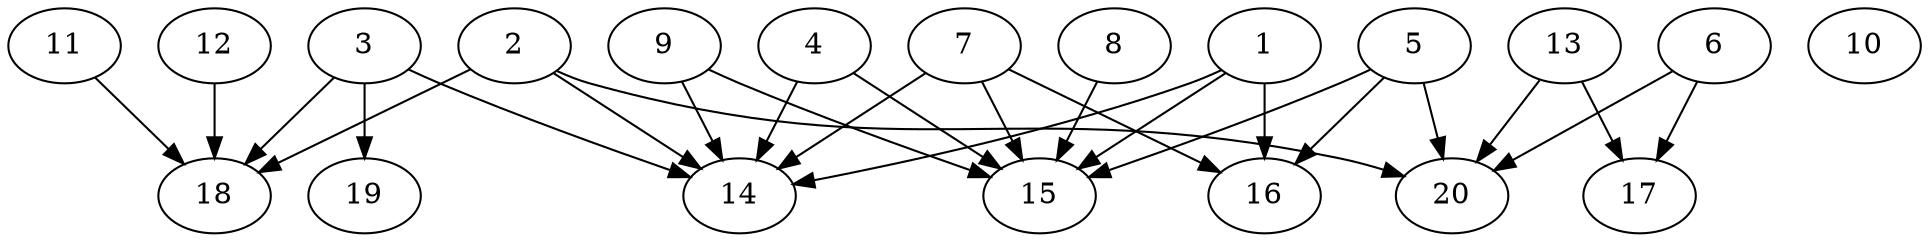 // DAG automatically generated by daggen at Thu Oct  3 13:58:42 2019
// ./daggen --dot -n 20 --ccr 0.4 --fat 0.9 --regular 0.5 --density 0.5 --mindata 5242880 --maxdata 52428800 
digraph G {
  1 [size="45137920", alpha="0.05", expect_size="18055168"] 
  1 -> 14 [size ="18055168"]
  1 -> 15 [size ="18055168"]
  1 -> 16 [size ="18055168"]
  2 [size="84623360", alpha="0.19", expect_size="33849344"] 
  2 -> 14 [size ="33849344"]
  2 -> 18 [size ="33849344"]
  2 -> 20 [size ="33849344"]
  3 [size="77852160", alpha="0.10", expect_size="31140864"] 
  3 -> 14 [size ="31140864"]
  3 -> 18 [size ="31140864"]
  3 -> 19 [size ="31140864"]
  4 [size="30333440", alpha="0.11", expect_size="12133376"] 
  4 -> 14 [size ="12133376"]
  4 -> 15 [size ="12133376"]
  5 [size="37038080", alpha="0.18", expect_size="14815232"] 
  5 -> 15 [size ="14815232"]
  5 -> 16 [size ="14815232"]
  5 -> 20 [size ="14815232"]
  6 [size="35197440", alpha="0.04", expect_size="14078976"] 
  6 -> 17 [size ="14078976"]
  6 -> 20 [size ="14078976"]
  7 [size="34368000", alpha="0.17", expect_size="13747200"] 
  7 -> 14 [size ="13747200"]
  7 -> 15 [size ="13747200"]
  7 -> 16 [size ="13747200"]
  8 [size="118538240", alpha="0.12", expect_size="47415296"] 
  8 -> 15 [size ="47415296"]
  9 [size="24412160", alpha="0.06", expect_size="9764864"] 
  9 -> 14 [size ="9764864"]
  9 -> 15 [size ="9764864"]
  10 [size="96371200", alpha="0.15", expect_size="38548480"] 
  11 [size="120819200", alpha="0.16", expect_size="48327680"] 
  11 -> 18 [size ="48327680"]
  12 [size="34314240", alpha="0.09", expect_size="13725696"] 
  12 -> 18 [size ="13725696"]
  13 [size="29785600", alpha="0.20", expect_size="11914240"] 
  13 -> 17 [size ="11914240"]
  13 -> 20 [size ="11914240"]
  14 [size="89930240", alpha="0.06", expect_size="35972096"] 
  15 [size="39621120", alpha="0.10", expect_size="15848448"] 
  16 [size="28771840", alpha="0.18", expect_size="11508736"] 
  17 [size="51673600", alpha="0.13", expect_size="20669440"] 
  18 [size="34257920", alpha="0.09", expect_size="13703168"] 
  19 [size="107289600", alpha="0.10", expect_size="42915840"] 
  20 [size="25602560", alpha="0.13", expect_size="10241024"] 
}
